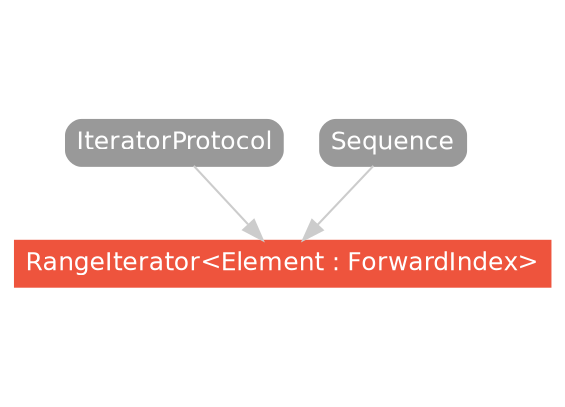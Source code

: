 strict digraph "RangeIterator<Element : ForwardIndex> - Type Hierarchy - SwiftDoc.org" {
    pad="0.1,0.8"
    node [shape=box, style="filled,rounded", color="#999999", fillcolor="#999999", fontcolor=white, fontname=Helvetica, fontnames="Helvetica,sansserif", fontsize=12, margin="0.07,0.05", height="0.3"]
    edge [color="#cccccc"]
    "IteratorProtocol" [URL="/protocol/IteratorProtocol/hierarchy/"]
    "RangeIterator<Element : ForwardIndex>" [URL="/type/RangeIterator/", style="filled", fillcolor="#ee543d", color="#ee543d"]
    "Sequence" [URL="/protocol/Sequence/hierarchy/"]    "IteratorProtocol" -> "RangeIterator<Element : ForwardIndex>"
    "Sequence" -> "RangeIterator<Element : ForwardIndex>"
    subgraph Types {
        rank = max; "RangeIterator<Element : ForwardIndex>";
    }
}